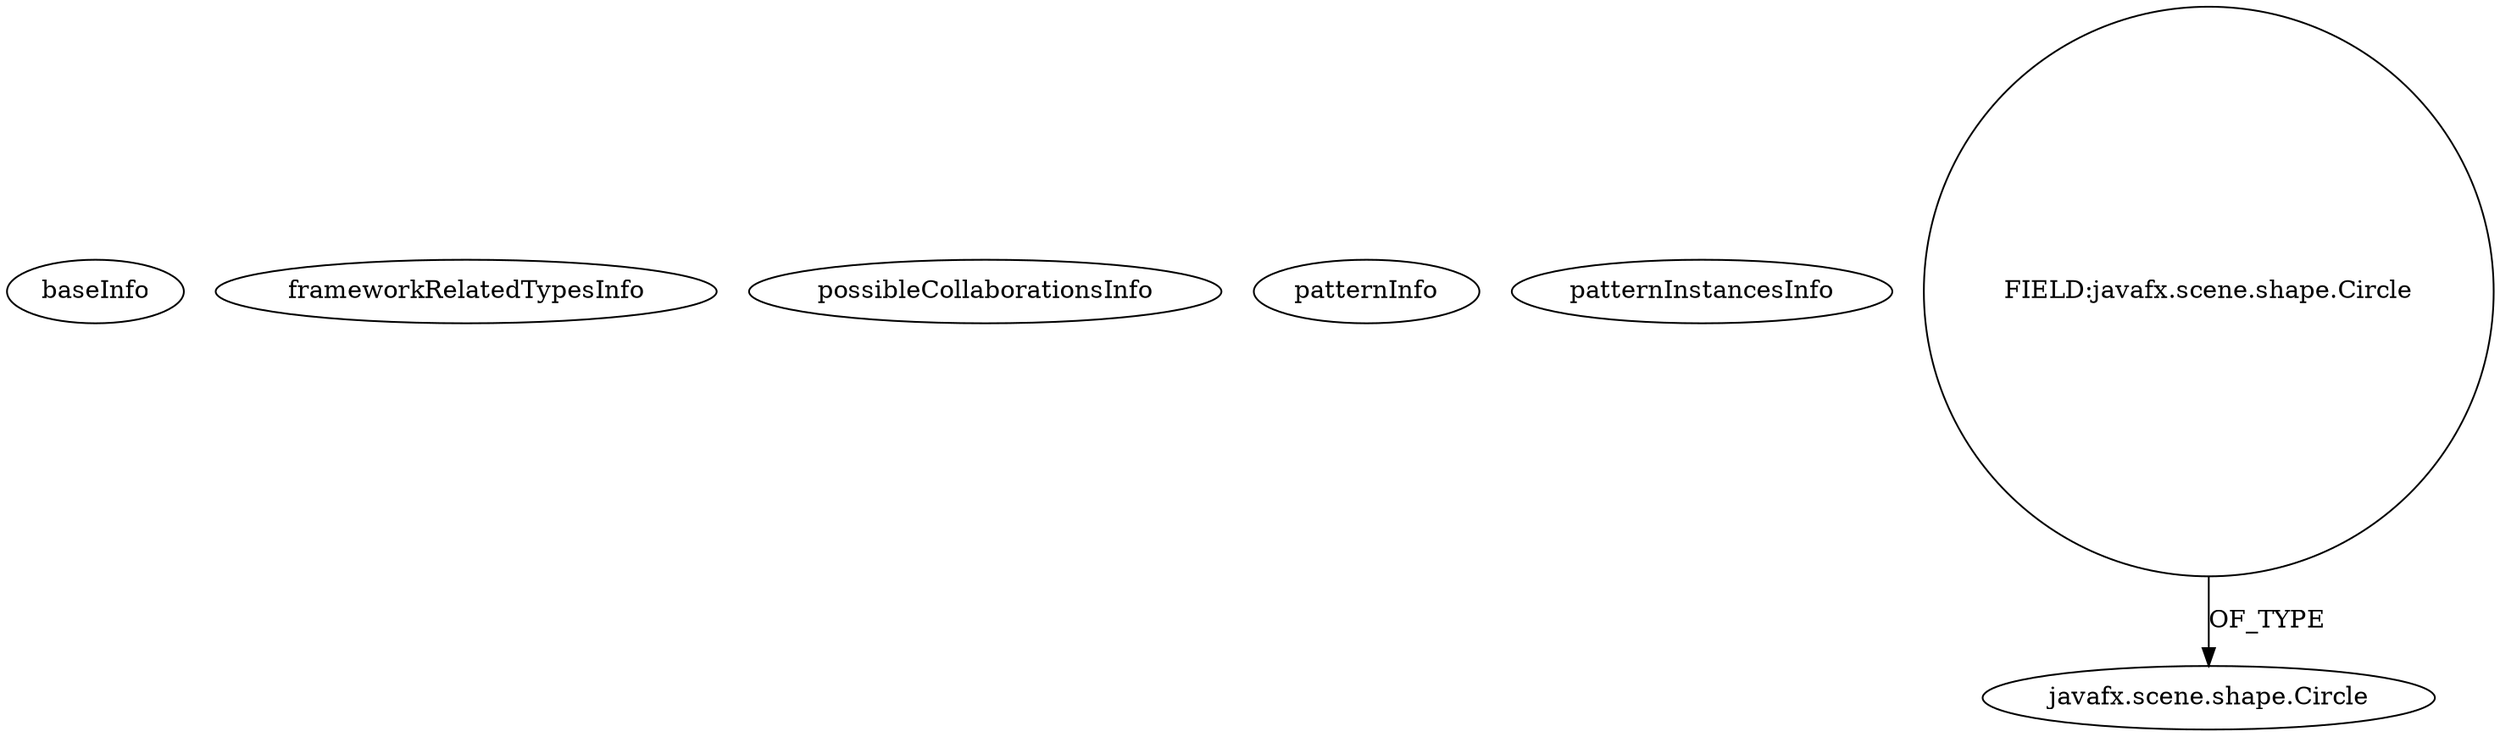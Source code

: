 digraph {
baseInfo[graphId=1172,category="pattern",isAnonymous=false,possibleRelation=false]
frameworkRelatedTypesInfo[]
possibleCollaborationsInfo[]
patternInfo[frequency=18.0,patternRootClient=null]
patternInstancesInfo[0="josesoler7-agendavital~/josesoler7-agendavital/agendavital-master/src/agendavital/vista/FXMLRegistroPreguntaUnoController.java~FXMLRegistroPreguntaUnoController~3390",1="AMITCCILGITHUB-Contacts~/AMITCCILGITHUB-Contacts/Contacts-master/Contacts/src/org/apandey/preloader/Loading.java~Loading~34",2="josesoler7-agendavital~/josesoler7-agendavital/agendavital-master/src/agendavital/vista/FXMLRegistroPreguntaTresController.java~FXMLRegistroPreguntaTresController~3376",3="josesoler7-agendavital~/josesoler7-agendavital/agendavital-master/src/agendavital/vista/FXMLAnadirNoticiaController.java~FXMLAnadirNoticiaController~3367",4="josesoler7-agendavital~/josesoler7-agendavital/agendavital-master/src/agendavital/vista/FXMLNuevasNoticiasController.java~FXMLNuevasNoticiasController~3371",5="josesoler7-agendavital~/josesoler7-agendavital/agendavital-master/src/agendavital/vista/FXMLRegistroPreguntaDosController.java~FXMLRegistroPreguntaDosController~3379",6="josesoler7-agendavital~/josesoler7-agendavital/agendavital-master/src/agendavital/vista/FXMLAcercaDeController.java~FXMLAcercaDeController~3383",7="josesoler7-agendavital~/josesoler7-agendavital/agendavital-master/src/agendavital/vista/FXMLMomentoController.java~FXMLMomentoController~3370",8="MrLoNee-RadialFx~/MrLoNee-RadialFx/RadialFx-master/src/com/mrlonee/radialfx/moviemenu/RadialMovieMenu.java~RadialMovieMenu~969",9="josesoler7-agendavital~/josesoler7-agendavital/agendavital-master/src/agendavital/vista/FXMLRegistroCompletadoController.java~FXMLRegistroCompletadoController~3380",10="josesoler7-agendavital~/josesoler7-agendavital/agendavital-master/src/agendavital/vista/FXMLMomentosyNoticiasController.java~FXMLMomentosyNoticiasController~3373",11="josesoler7-agendavital~/josesoler7-agendavital/agendavital-master/src/agendavital/vista/FXMLAdministracionController.java~FXMLAdministracionController~3375",12="josesoler7-agendavital~/josesoler7-agendavital/agendavital-master/src/agendavital/vista/FXMLNoticiaController.java~FXMLNoticiaController~3377",13="MasterGlaISTIC-aocproject~/MasterGlaISTIC-aocproject/aocproject-master/metronome/src/main/java/fr/istic/aocproject/ihm/IHMController.java~IHMController~898",14="josesoler7-agendavital~/josesoler7-agendavital/agendavital-master/src/agendavital/vista/FXMLAnadirMomentoController.java~FXMLAnadirMomentoController~3384",15="MrLoNee-RadialFx~/MrLoNee-RadialFx/RadialFx-master/src/com/mrlonee/radialfx/thermostat/NestNoCss.java~NestNoCss~985",16="josesoler7-agendavital~/josesoler7-agendavital/agendavital-master/src/agendavital/vista/FXMLRegistroController.java~FXMLRegistroController~3372",17="MrLoNee-RadialFx~/MrLoNee-RadialFx/RadialFx-master/src/com/mrlonee/radialfx/thermostat/Nest.java~Nest~992"]
3[label="javafx.scene.shape.Circle",vertexType="FRAMEWORK_CLASS_TYPE",isFrameworkType=false]
2[label="FIELD:javafx.scene.shape.Circle",vertexType="FIELD_DECLARATION",isFrameworkType=false,shape=circle]
2->3[label="OF_TYPE"]
}
